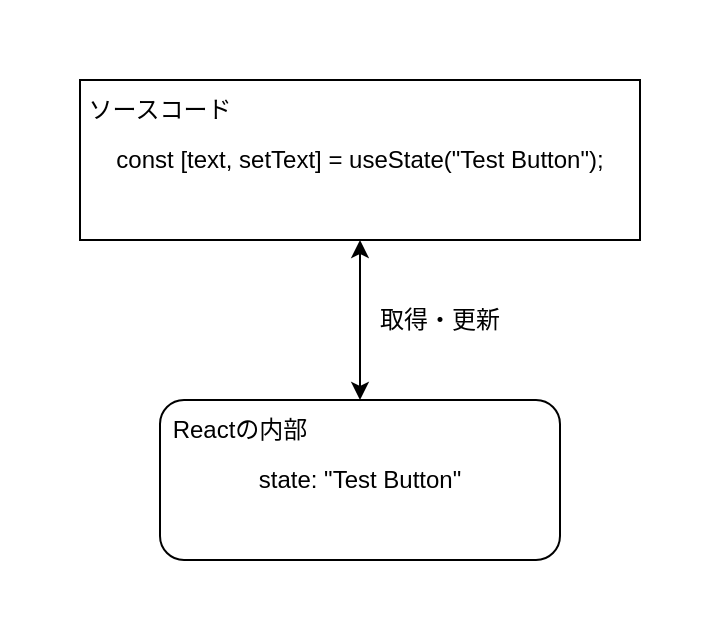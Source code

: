 <mxfile>
    <diagram id="TBZZiowpV2zVzo3L0FH_" name="Page-1">
        <mxGraphModel dx="347" dy="787" grid="1" gridSize="10" guides="1" tooltips="1" connect="1" arrows="1" fold="1" page="1" pageScale="1" pageWidth="850" pageHeight="1100" math="0" shadow="0">
            <root>
                <mxCell id="0"/>
                <mxCell id="1" parent="0"/>
                <mxCell id="8" value="" style="rounded=0;whiteSpace=wrap;html=1;strokeWidth=1;strokeColor=none;" vertex="1" parent="1">
                    <mxGeometry x="40" y="80" width="360" height="320" as="geometry"/>
                </mxCell>
                <mxCell id="2" value="state: &quot;Test Button&quot;" style="rounded=1;whiteSpace=wrap;html=1;" vertex="1" parent="1">
                    <mxGeometry x="120" y="280" width="200" height="80" as="geometry"/>
                </mxCell>
                <mxCell id="3" value="const [text, setText] = useState(&quot;Test Button&quot;);" style="rounded=0;whiteSpace=wrap;html=1;" vertex="1" parent="1">
                    <mxGeometry x="80" y="120" width="280" height="80" as="geometry"/>
                </mxCell>
                <mxCell id="5" value="ソースコード" style="text;html=1;align=center;verticalAlign=middle;whiteSpace=wrap;rounded=0;" vertex="1" parent="1">
                    <mxGeometry x="80" y="120" width="80" height="30" as="geometry"/>
                </mxCell>
                <mxCell id="6" value="" style="endArrow=classic;startArrow=classic;html=1;entryX=0.5;entryY=1;entryDx=0;entryDy=0;exitX=0.5;exitY=0;exitDx=0;exitDy=0;" edge="1" parent="1" source="2" target="3">
                    <mxGeometry width="50" height="50" relative="1" as="geometry">
                        <mxPoint x="200" y="430" as="sourcePoint"/>
                        <mxPoint x="250" y="380" as="targetPoint"/>
                    </mxGeometry>
                </mxCell>
                <mxCell id="7" value="Reactの内部" style="text;html=1;align=center;verticalAlign=middle;whiteSpace=wrap;rounded=0;" vertex="1" parent="1">
                    <mxGeometry x="120" y="280" width="80" height="30" as="geometry"/>
                </mxCell>
                <mxCell id="9" value="取得・更新" style="text;html=1;align=center;verticalAlign=middle;whiteSpace=wrap;rounded=0;" vertex="1" parent="1">
                    <mxGeometry x="220" y="225" width="80" height="30" as="geometry"/>
                </mxCell>
            </root>
        </mxGraphModel>
    </diagram>
</mxfile>